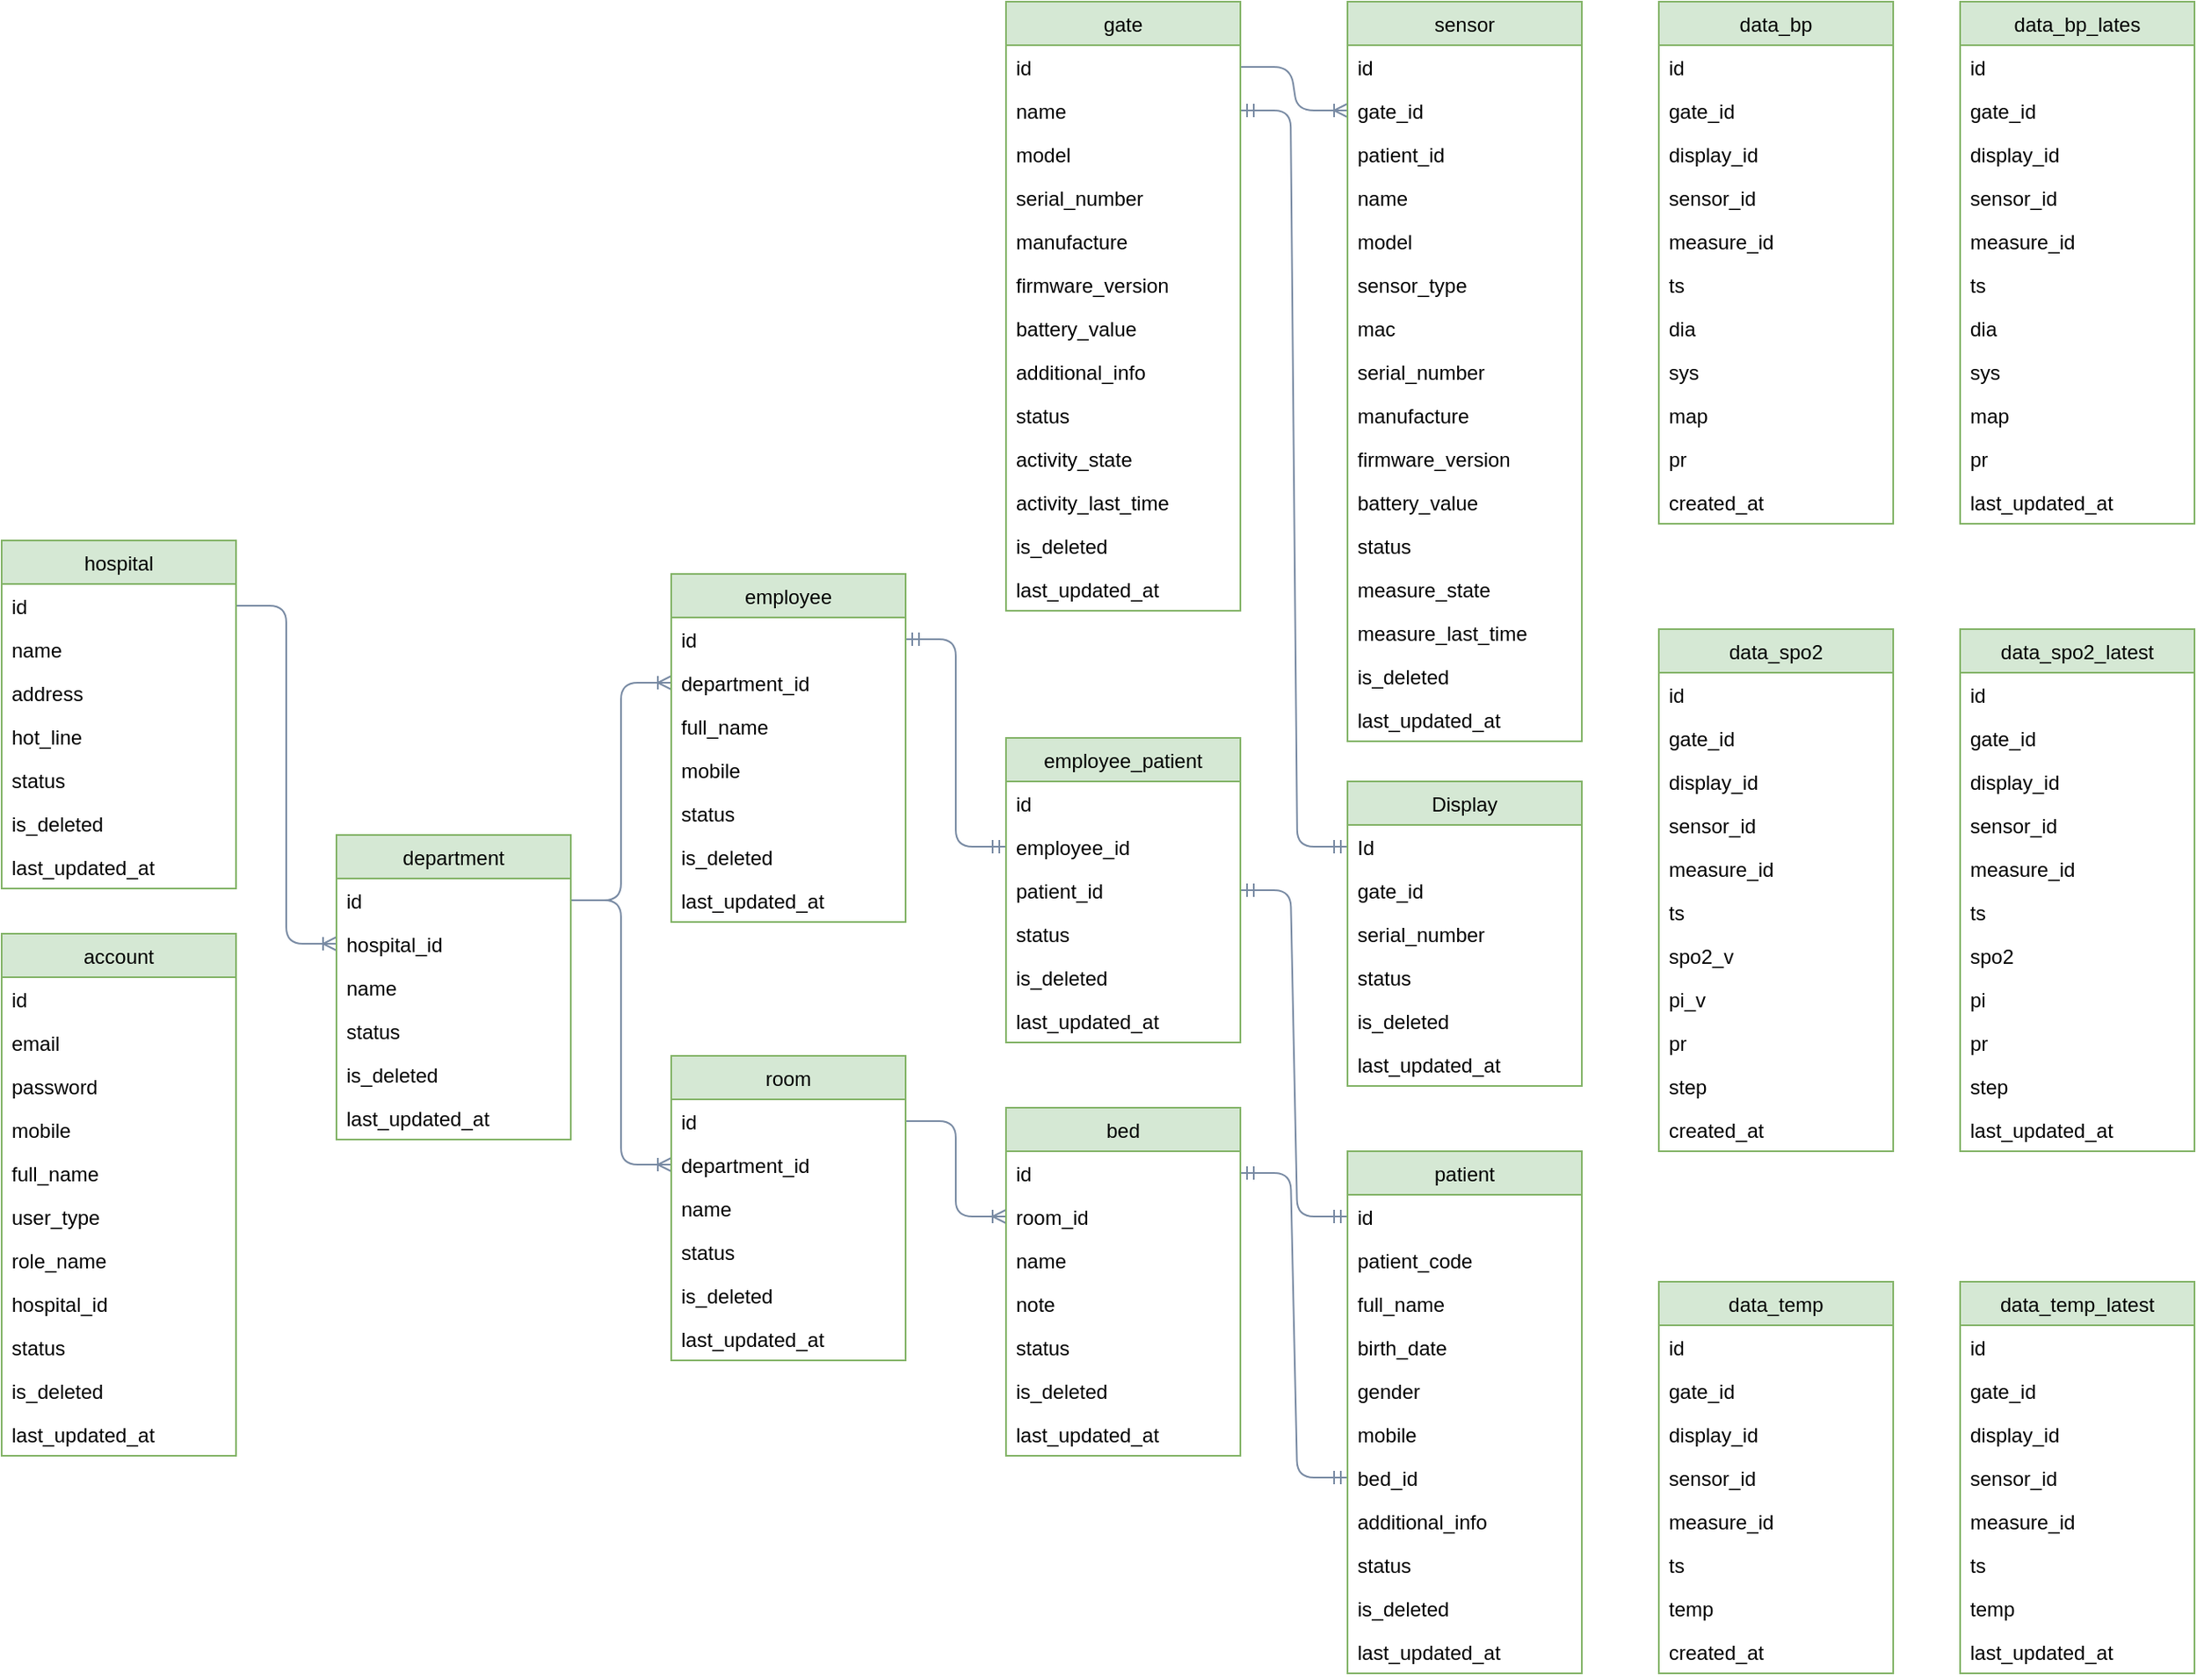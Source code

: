 <mxfile version="13.7.9" type="device"><diagram id="C5RBs43oDa-KdzZeNtuy" name="Page-1"><mxGraphModel dx="2249" dy="1991" grid="1" gridSize="10" guides="1" tooltips="1" connect="1" arrows="1" fold="1" page="1" pageScale="1" pageWidth="827" pageHeight="1169" math="0" shadow="0"><root><mxCell id="WIyWlLk6GJQsqaUBKTNV-0"/><mxCell id="WIyWlLk6GJQsqaUBKTNV-1" parent="WIyWlLk6GJQsqaUBKTNV-0"/><mxCell id="aF7vMDy2un4p1cmMdokC-149" style="edgeStyle=none;rounded=1;sketch=0;orthogonalLoop=1;jettySize=auto;html=1;exitX=0.75;exitY=0;exitDx=0;exitDy=0;strokeColor=#788AA3;fillColor=#B2C9AB;fontColor=#46495D;" parent="WIyWlLk6GJQsqaUBKTNV-1" source="aF7vMDy2un4p1cmMdokC-70" target="aF7vMDy2un4p1cmMdokC-70" edge="1"><mxGeometry relative="1" as="geometry"/></mxCell><mxCell id="aF7vMDy2un4p1cmMdokC-151" value="" style="edgeStyle=entityRelationEdgeStyle;fontSize=12;html=1;endArrow=ERmandOne;startArrow=ERmandOne;strokeColor=#788AA3;fillColor=#B2C9AB;exitX=1;exitY=0.5;exitDx=0;exitDy=0;entryX=0;entryY=0.5;entryDx=0;entryDy=0;" parent="WIyWlLk6GJQsqaUBKTNV-1" target="aF7vMDy2un4p1cmMdokC-33" edge="1"><mxGeometry width="100" height="100" relative="1" as="geometry"><mxPoint x="210" y="-235" as="sourcePoint"/><mxPoint x="70" y="-251" as="targetPoint"/></mxGeometry></mxCell><mxCell id="aF7vMDy2un4p1cmMdokC-152" value="" style="edgeStyle=entityRelationEdgeStyle;fontSize=12;html=1;endArrow=ERoneToMany;strokeColor=#788AA3;fillColor=#B2C9AB;exitX=1;exitY=0.5;exitDx=0;exitDy=0;entryX=0;entryY=0.5;entryDx=0;entryDy=0;" parent="WIyWlLk6GJQsqaUBKTNV-1" source="aF7vMDy2un4p1cmMdokC-119" target="aF7vMDy2un4p1cmMdokC-135" edge="1"><mxGeometry width="100" height="100" relative="1" as="geometry"><mxPoint x="200" y="210" as="sourcePoint"/><mxPoint x="300" y="110" as="targetPoint"/></mxGeometry></mxCell><mxCell id="aF7vMDy2un4p1cmMdokC-231" value="" style="edgeStyle=entityRelationEdgeStyle;fontSize=12;html=1;endArrow=ERmandOne;startArrow=ERmandOne;strokeColor=#788AA3;fillColor=#B2C9AB;exitX=1;exitY=0.5;exitDx=0;exitDy=0;entryX=0;entryY=0.5;entryDx=0;entryDy=0;" parent="WIyWlLk6GJQsqaUBKTNV-1" source="aF7vMDy2un4p1cmMdokC-210" target="aF7vMDy2un4p1cmMdokC-225" edge="1"><mxGeometry width="100" height="100" relative="1" as="geometry"><mxPoint x="140" y="350" as="sourcePoint"/><mxPoint x="240" y="250" as="targetPoint"/></mxGeometry></mxCell><mxCell id="aF7vMDy2un4p1cmMdokC-232" style="edgeStyle=none;rounded=1;sketch=0;orthogonalLoop=1;jettySize=auto;html=1;exitX=0.75;exitY=0;exitDx=0;exitDy=0;strokeColor=#788AA3;fillColor=#B2C9AB;fontColor=#46495D;" parent="WIyWlLk6GJQsqaUBKTNV-1" source="aF7vMDy2un4p1cmMdokC-223" target="aF7vMDy2un4p1cmMdokC-223" edge="1"><mxGeometry relative="1" as="geometry"/></mxCell><mxCell id="aF7vMDy2un4p1cmMdokC-233" value="" style="edgeStyle=entityRelationEdgeStyle;fontSize=12;html=1;endArrow=ERmandOne;startArrow=ERmandOne;strokeColor=#788AA3;fillColor=#B2C9AB;entryX=0;entryY=0.5;entryDx=0;entryDy=0;exitX=1;exitY=0.5;exitDx=0;exitDy=0;" parent="WIyWlLk6GJQsqaUBKTNV-1" source="aF7vMDy2un4p1cmMdokC-226" target="aF7vMDy2un4p1cmMdokC-184" edge="1"><mxGeometry width="100" height="100" relative="1" as="geometry"><mxPoint x="140" y="350" as="sourcePoint"/><mxPoint x="240" y="250" as="targetPoint"/></mxGeometry></mxCell><mxCell id="aF7vMDy2un4p1cmMdokC-251" value="" style="edgeStyle=entityRelationEdgeStyle;fontSize=12;html=1;endArrow=ERoneToMany;strokeColor=#788AA3;fillColor=#B2C9AB;entryX=0;entryY=0.5;entryDx=0;entryDy=0;" parent="WIyWlLk6GJQsqaUBKTNV-1" source="aF7vMDy2un4p1cmMdokC-235" target="aF7vMDy2un4p1cmMdokC-244" edge="1"><mxGeometry width="100" height="100" relative="1" as="geometry"><mxPoint x="10" y="567" as="sourcePoint"/><mxPoint x="110" y="467" as="targetPoint"/></mxGeometry></mxCell><mxCell id="aF7vMDy2un4p1cmMdokC-252" value="" style="edgeStyle=entityRelationEdgeStyle;fontSize=12;html=1;endArrow=ERmandOne;startArrow=ERmandOne;strokeColor=#788AA3;fillColor=#B2C9AB;exitX=1;exitY=0.5;exitDx=0;exitDy=0;entryX=0;entryY=0.5;entryDx=0;entryDy=0;" parent="WIyWlLk6GJQsqaUBKTNV-1" source="aF7vMDy2un4p1cmMdokC-243" target="aF7vMDy2un4p1cmMdokC-191" edge="1"><mxGeometry width="100" height="100" relative="1" as="geometry"><mxPoint x="220" y="550" as="sourcePoint"/><mxPoint x="320" y="450" as="targetPoint"/></mxGeometry></mxCell><mxCell id="aF7vMDy2un4p1cmMdokC-269" value="" style="edgeStyle=entityRelationEdgeStyle;fontSize=12;html=1;endArrow=ERoneToMany;strokeColor=#788AA3;fillColor=#B2C9AB;" parent="WIyWlLk6GJQsqaUBKTNV-1" source="aF7vMDy2un4p1cmMdokC-254" target="aF7vMDy2un4p1cmMdokC-263" edge="1"><mxGeometry width="100" height="100" relative="1" as="geometry"><mxPoint x="-240" y="100" as="sourcePoint"/><mxPoint x="-140" as="targetPoint"/></mxGeometry></mxCell><mxCell id="aF7vMDy2un4p1cmMdokC-242" value="bed" style="swimlane;fontStyle=0;childLayout=stackLayout;horizontal=1;startSize=26;fillColor=#d5e8d4;horizontalStack=0;resizeParent=1;resizeParentMax=0;resizeLast=0;collapsible=1;marginBottom=0;rounded=0;sketch=0;strokeColor=#82b366;" parent="WIyWlLk6GJQsqaUBKTNV-1" vertex="1"><mxGeometry x="70" y="361" width="140" height="208" as="geometry"/></mxCell><mxCell id="aF7vMDy2un4p1cmMdokC-243" value="id" style="text;strokeColor=none;fillColor=none;align=left;verticalAlign=top;spacingLeft=4;spacingRight=4;overflow=hidden;rotatable=0;points=[[0,0.5],[1,0.5]];portConstraint=eastwest;" parent="aF7vMDy2un4p1cmMdokC-242" vertex="1"><mxGeometry y="26" width="140" height="26" as="geometry"/></mxCell><mxCell id="aF7vMDy2un4p1cmMdokC-244" value="room_id" style="text;strokeColor=none;fillColor=none;align=left;verticalAlign=top;spacingLeft=4;spacingRight=4;overflow=hidden;rotatable=0;points=[[0,0.5],[1,0.5]];portConstraint=eastwest;" parent="aF7vMDy2un4p1cmMdokC-242" vertex="1"><mxGeometry y="52" width="140" height="26" as="geometry"/></mxCell><mxCell id="aF7vMDy2un4p1cmMdokC-245" value="name" style="text;strokeColor=none;fillColor=none;align=left;verticalAlign=top;spacingLeft=4;spacingRight=4;overflow=hidden;rotatable=0;points=[[0,0.5],[1,0.5]];portConstraint=eastwest;" parent="aF7vMDy2un4p1cmMdokC-242" vertex="1"><mxGeometry y="78" width="140" height="26" as="geometry"/></mxCell><mxCell id="aF7vMDy2un4p1cmMdokC-246" value="note" style="text;strokeColor=none;fillColor=none;align=left;verticalAlign=top;spacingLeft=4;spacingRight=4;overflow=hidden;rotatable=0;points=[[0,0.5],[1,0.5]];portConstraint=eastwest;" parent="aF7vMDy2un4p1cmMdokC-242" vertex="1"><mxGeometry y="104" width="140" height="26" as="geometry"/></mxCell><mxCell id="aF7vMDy2un4p1cmMdokC-247" value="status" style="text;strokeColor=none;fillColor=none;align=left;verticalAlign=top;spacingLeft=4;spacingRight=4;overflow=hidden;rotatable=0;points=[[0,0.5],[1,0.5]];portConstraint=eastwest;" parent="aF7vMDy2un4p1cmMdokC-242" vertex="1"><mxGeometry y="130" width="140" height="26" as="geometry"/></mxCell><mxCell id="aF7vMDy2un4p1cmMdokC-248" value="is_deleted" style="text;strokeColor=none;fillColor=none;align=left;verticalAlign=top;spacingLeft=4;spacingRight=4;overflow=hidden;rotatable=0;points=[[0,0.5],[1,0.5]];portConstraint=eastwest;" parent="aF7vMDy2un4p1cmMdokC-242" vertex="1"><mxGeometry y="156" width="140" height="26" as="geometry"/></mxCell><mxCell id="aF7vMDy2un4p1cmMdokC-249" value="last_updated_at" style="text;strokeColor=none;fillColor=none;align=left;verticalAlign=top;spacingLeft=4;spacingRight=4;overflow=hidden;rotatable=0;points=[[0,0.5],[1,0.5]];portConstraint=eastwest;" parent="aF7vMDy2un4p1cmMdokC-242" vertex="1"><mxGeometry y="182" width="140" height="26" as="geometry"/></mxCell><mxCell id="aF7vMDy2un4p1cmMdokC-223" value="employee_patient" style="swimlane;fontStyle=0;childLayout=stackLayout;horizontal=1;startSize=26;fillColor=#d5e8d4;horizontalStack=0;resizeParent=1;resizeParentMax=0;resizeLast=0;collapsible=1;marginBottom=0;rounded=0;sketch=0;strokeColor=#82b366;" parent="WIyWlLk6GJQsqaUBKTNV-1" vertex="1"><mxGeometry x="70" y="140" width="140" height="182" as="geometry"/></mxCell><mxCell id="aF7vMDy2un4p1cmMdokC-224" value="id" style="text;strokeColor=none;fillColor=none;align=left;verticalAlign=top;spacingLeft=4;spacingRight=4;overflow=hidden;rotatable=0;points=[[0,0.5],[1,0.5]];portConstraint=eastwest;" parent="aF7vMDy2un4p1cmMdokC-223" vertex="1"><mxGeometry y="26" width="140" height="26" as="geometry"/></mxCell><mxCell id="aF7vMDy2un4p1cmMdokC-225" value="employee_id" style="text;strokeColor=none;fillColor=none;align=left;verticalAlign=top;spacingLeft=4;spacingRight=4;overflow=hidden;rotatable=0;points=[[0,0.5],[1,0.5]];portConstraint=eastwest;" parent="aF7vMDy2un4p1cmMdokC-223" vertex="1"><mxGeometry y="52" width="140" height="26" as="geometry"/></mxCell><mxCell id="aF7vMDy2un4p1cmMdokC-226" value="patient_id" style="text;strokeColor=none;fillColor=none;align=left;verticalAlign=top;spacingLeft=4;spacingRight=4;overflow=hidden;rotatable=0;points=[[0,0.5],[1,0.5]];portConstraint=eastwest;" parent="aF7vMDy2un4p1cmMdokC-223" vertex="1"><mxGeometry y="78" width="140" height="26" as="geometry"/></mxCell><mxCell id="aF7vMDy2un4p1cmMdokC-227" value="status" style="text;strokeColor=none;fillColor=none;align=left;verticalAlign=top;spacingLeft=4;spacingRight=4;overflow=hidden;rotatable=0;points=[[0,0.5],[1,0.5]];portConstraint=eastwest;" parent="aF7vMDy2un4p1cmMdokC-223" vertex="1"><mxGeometry y="104" width="140" height="26" as="geometry"/></mxCell><mxCell id="aF7vMDy2un4p1cmMdokC-228" value="is_deleted" style="text;strokeColor=none;fillColor=none;align=left;verticalAlign=top;spacingLeft=4;spacingRight=4;overflow=hidden;rotatable=0;points=[[0,0.5],[1,0.5]];portConstraint=eastwest;" parent="aF7vMDy2un4p1cmMdokC-223" vertex="1"><mxGeometry y="130" width="140" height="26" as="geometry"/></mxCell><mxCell id="aF7vMDy2un4p1cmMdokC-229" value="last_updated_at" style="text;strokeColor=none;fillColor=none;align=left;verticalAlign=top;spacingLeft=4;spacingRight=4;overflow=hidden;rotatable=0;points=[[0,0.5],[1,0.5]];portConstraint=eastwest;" parent="aF7vMDy2un4p1cmMdokC-223" vertex="1"><mxGeometry y="156" width="140" height="26" as="geometry"/></mxCell><mxCell id="aF7vMDy2un4p1cmMdokC-272" value="" style="edgeStyle=entityRelationEdgeStyle;fontSize=12;html=1;endArrow=ERoneToMany;strokeColor=#788AA3;fillColor=#B2C9AB;entryX=0;entryY=0.5;entryDx=0;entryDy=0;" parent="WIyWlLk6GJQsqaUBKTNV-1" source="aF7vMDy2un4p1cmMdokC-262" target="aF7vMDy2un4p1cmMdokC-236" edge="1"><mxGeometry width="100" height="100" relative="1" as="geometry"><mxPoint x="-200" y="461" as="sourcePoint"/><mxPoint x="-100" y="361" as="targetPoint"/></mxGeometry></mxCell><mxCell id="aF7vMDy2un4p1cmMdokC-234" value="room" style="swimlane;fontStyle=0;childLayout=stackLayout;horizontal=1;startSize=26;fillColor=#d5e8d4;horizontalStack=0;resizeParent=1;resizeParentMax=0;resizeLast=0;collapsible=1;marginBottom=0;rounded=0;sketch=0;strokeColor=#82b366;" parent="WIyWlLk6GJQsqaUBKTNV-1" vertex="1"><mxGeometry x="-130" y="330" width="140" height="182" as="geometry"/></mxCell><mxCell id="aF7vMDy2un4p1cmMdokC-235" value="id" style="text;strokeColor=none;fillColor=none;align=left;verticalAlign=top;spacingLeft=4;spacingRight=4;overflow=hidden;rotatable=0;points=[[0,0.5],[1,0.5]];portConstraint=eastwest;" parent="aF7vMDy2un4p1cmMdokC-234" vertex="1"><mxGeometry y="26" width="140" height="26" as="geometry"/></mxCell><mxCell id="aF7vMDy2un4p1cmMdokC-236" value="department_id" style="text;strokeColor=none;fillColor=none;align=left;verticalAlign=top;spacingLeft=4;spacingRight=4;overflow=hidden;rotatable=0;points=[[0,0.5],[1,0.5]];portConstraint=eastwest;" parent="aF7vMDy2un4p1cmMdokC-234" vertex="1"><mxGeometry y="52" width="140" height="26" as="geometry"/></mxCell><mxCell id="aF7vMDy2un4p1cmMdokC-237" value="name" style="text;strokeColor=none;fillColor=none;align=left;verticalAlign=top;spacingLeft=4;spacingRight=4;overflow=hidden;rotatable=0;points=[[0,0.5],[1,0.5]];portConstraint=eastwest;" parent="aF7vMDy2un4p1cmMdokC-234" vertex="1"><mxGeometry y="78" width="140" height="26" as="geometry"/></mxCell><mxCell id="aF7vMDy2un4p1cmMdokC-238" value="status" style="text;strokeColor=none;fillColor=none;align=left;verticalAlign=top;spacingLeft=4;spacingRight=4;overflow=hidden;rotatable=0;points=[[0,0.5],[1,0.5]];portConstraint=eastwest;" parent="aF7vMDy2un4p1cmMdokC-234" vertex="1"><mxGeometry y="104" width="140" height="26" as="geometry"/></mxCell><mxCell id="aF7vMDy2un4p1cmMdokC-239" value="is_deleted" style="text;strokeColor=none;fillColor=none;align=left;verticalAlign=top;spacingLeft=4;spacingRight=4;overflow=hidden;rotatable=0;points=[[0,0.5],[1,0.5]];portConstraint=eastwest;" parent="aF7vMDy2un4p1cmMdokC-234" vertex="1"><mxGeometry y="130" width="140" height="26" as="geometry"/></mxCell><mxCell id="aF7vMDy2un4p1cmMdokC-240" value="last_updated_at" style="text;strokeColor=none;fillColor=none;align=left;verticalAlign=top;spacingLeft=4;spacingRight=4;overflow=hidden;rotatable=0;points=[[0,0.5],[1,0.5]];portConstraint=eastwest;" parent="aF7vMDy2un4p1cmMdokC-234" vertex="1"><mxGeometry y="156" width="140" height="26" as="geometry"/></mxCell><mxCell id="aF7vMDy2un4p1cmMdokC-273" value="" style="edgeStyle=entityRelationEdgeStyle;fontSize=12;html=1;endArrow=ERoneToMany;strokeColor=#788AA3;fillColor=#B2C9AB;entryX=0;entryY=0.5;entryDx=0;entryDy=0;" parent="WIyWlLk6GJQsqaUBKTNV-1" source="aF7vMDy2un4p1cmMdokC-262" target="aF7vMDy2un4p1cmMdokC-211" edge="1"><mxGeometry width="100" height="100" relative="1" as="geometry"><mxPoint x="-20" y="300" as="sourcePoint"/><mxPoint x="80" y="200" as="targetPoint"/></mxGeometry></mxCell><mxCell id="aF7vMDy2un4p1cmMdokC-209" value="employee" style="swimlane;fontStyle=0;childLayout=stackLayout;horizontal=1;startSize=26;fillColor=#d5e8d4;horizontalStack=0;resizeParent=1;resizeParentMax=0;resizeLast=0;collapsible=1;marginBottom=0;rounded=0;sketch=0;strokeColor=#82b366;" parent="WIyWlLk6GJQsqaUBKTNV-1" vertex="1"><mxGeometry x="-130" y="42" width="140" height="208" as="geometry"/></mxCell><mxCell id="aF7vMDy2un4p1cmMdokC-210" value="id" style="text;strokeColor=none;fillColor=none;align=left;verticalAlign=top;spacingLeft=4;spacingRight=4;overflow=hidden;rotatable=0;points=[[0,0.5],[1,0.5]];portConstraint=eastwest;" parent="aF7vMDy2un4p1cmMdokC-209" vertex="1"><mxGeometry y="26" width="140" height="26" as="geometry"/></mxCell><mxCell id="aF7vMDy2un4p1cmMdokC-211" value="department_id" style="text;strokeColor=none;fillColor=none;align=left;verticalAlign=top;spacingLeft=4;spacingRight=4;overflow=hidden;rotatable=0;points=[[0,0.5],[1,0.5]];portConstraint=eastwest;" parent="aF7vMDy2un4p1cmMdokC-209" vertex="1"><mxGeometry y="52" width="140" height="26" as="geometry"/></mxCell><mxCell id="aF7vMDy2un4p1cmMdokC-212" value="full_name" style="text;strokeColor=none;fillColor=none;align=left;verticalAlign=top;spacingLeft=4;spacingRight=4;overflow=hidden;rotatable=0;points=[[0,0.5],[1,0.5]];portConstraint=eastwest;" parent="aF7vMDy2un4p1cmMdokC-209" vertex="1"><mxGeometry y="78" width="140" height="26" as="geometry"/></mxCell><mxCell id="aF7vMDy2un4p1cmMdokC-213" value="mobile" style="text;strokeColor=none;fillColor=none;align=left;verticalAlign=top;spacingLeft=4;spacingRight=4;overflow=hidden;rotatable=0;points=[[0,0.5],[1,0.5]];portConstraint=eastwest;" parent="aF7vMDy2un4p1cmMdokC-209" vertex="1"><mxGeometry y="104" width="140" height="26" as="geometry"/></mxCell><mxCell id="aF7vMDy2un4p1cmMdokC-214" value="status" style="text;strokeColor=none;fillColor=none;align=left;verticalAlign=top;spacingLeft=4;spacingRight=4;overflow=hidden;rotatable=0;points=[[0,0.5],[1,0.5]];portConstraint=eastwest;" parent="aF7vMDy2un4p1cmMdokC-209" vertex="1"><mxGeometry y="130" width="140" height="26" as="geometry"/></mxCell><mxCell id="aF7vMDy2un4p1cmMdokC-215" value="is_deleted" style="text;strokeColor=none;fillColor=none;align=left;verticalAlign=top;spacingLeft=4;spacingRight=4;overflow=hidden;rotatable=0;points=[[0,0.5],[1,0.5]];portConstraint=eastwest;" parent="aF7vMDy2un4p1cmMdokC-209" vertex="1"><mxGeometry y="156" width="140" height="26" as="geometry"/></mxCell><mxCell id="aF7vMDy2un4p1cmMdokC-216" value="last_updated_at" style="text;strokeColor=none;fillColor=none;align=left;verticalAlign=top;spacingLeft=4;spacingRight=4;overflow=hidden;rotatable=0;points=[[0,0.5],[1,0.5]];portConstraint=eastwest;" parent="aF7vMDy2un4p1cmMdokC-209" vertex="1"><mxGeometry y="182" width="140" height="26" as="geometry"/></mxCell><mxCell id="aF7vMDy2un4p1cmMdokC-261" value="department" style="swimlane;fontStyle=0;childLayout=stackLayout;horizontal=1;startSize=26;fillColor=#d5e8d4;horizontalStack=0;resizeParent=1;resizeParentMax=0;resizeLast=0;collapsible=1;marginBottom=0;rounded=0;sketch=0;strokeColor=#82b366;" parent="WIyWlLk6GJQsqaUBKTNV-1" vertex="1"><mxGeometry x="-330" y="198" width="140" height="182" as="geometry"/></mxCell><mxCell id="aF7vMDy2un4p1cmMdokC-262" value="id" style="text;strokeColor=none;fillColor=none;align=left;verticalAlign=top;spacingLeft=4;spacingRight=4;overflow=hidden;rotatable=0;points=[[0,0.5],[1,0.5]];portConstraint=eastwest;" parent="aF7vMDy2un4p1cmMdokC-261" vertex="1"><mxGeometry y="26" width="140" height="26" as="geometry"/></mxCell><mxCell id="aF7vMDy2un4p1cmMdokC-263" value="hospital_id" style="text;strokeColor=none;fillColor=none;align=left;verticalAlign=top;spacingLeft=4;spacingRight=4;overflow=hidden;rotatable=0;points=[[0,0.5],[1,0.5]];portConstraint=eastwest;" parent="aF7vMDy2un4p1cmMdokC-261" vertex="1"><mxGeometry y="52" width="140" height="26" as="geometry"/></mxCell><mxCell id="aF7vMDy2un4p1cmMdokC-264" value="name" style="text;strokeColor=none;fillColor=none;align=left;verticalAlign=top;spacingLeft=4;spacingRight=4;overflow=hidden;rotatable=0;points=[[0,0.5],[1,0.5]];portConstraint=eastwest;" parent="aF7vMDy2un4p1cmMdokC-261" vertex="1"><mxGeometry y="78" width="140" height="26" as="geometry"/></mxCell><mxCell id="aF7vMDy2un4p1cmMdokC-265" value="status" style="text;strokeColor=none;fillColor=none;align=left;verticalAlign=top;spacingLeft=4;spacingRight=4;overflow=hidden;rotatable=0;points=[[0,0.5],[1,0.5]];portConstraint=eastwest;" parent="aF7vMDy2un4p1cmMdokC-261" vertex="1"><mxGeometry y="104" width="140" height="26" as="geometry"/></mxCell><mxCell id="aF7vMDy2un4p1cmMdokC-266" value="is_deleted" style="text;strokeColor=none;fillColor=none;align=left;verticalAlign=top;spacingLeft=4;spacingRight=4;overflow=hidden;rotatable=0;points=[[0,0.5],[1,0.5]];portConstraint=eastwest;" parent="aF7vMDy2un4p1cmMdokC-261" vertex="1"><mxGeometry y="130" width="140" height="26" as="geometry"/></mxCell><mxCell id="aF7vMDy2un4p1cmMdokC-267" value="last_updated_at" style="text;strokeColor=none;fillColor=none;align=left;verticalAlign=top;spacingLeft=4;spacingRight=4;overflow=hidden;rotatable=0;points=[[0,0.5],[1,0.5]];portConstraint=eastwest;" parent="aF7vMDy2un4p1cmMdokC-261" vertex="1"><mxGeometry y="156" width="140" height="26" as="geometry"/></mxCell><mxCell id="aF7vMDy2un4p1cmMdokC-253" value="hospital" style="swimlane;fontStyle=0;childLayout=stackLayout;horizontal=1;startSize=26;fillColor=#d5e8d4;horizontalStack=0;resizeParent=1;resizeParentMax=0;resizeLast=0;collapsible=1;marginBottom=0;rounded=0;sketch=0;strokeColor=#82b366;" parent="WIyWlLk6GJQsqaUBKTNV-1" vertex="1"><mxGeometry x="-530" y="22" width="140" height="208" as="geometry"/></mxCell><mxCell id="aF7vMDy2un4p1cmMdokC-254" value="id" style="text;strokeColor=none;fillColor=none;align=left;verticalAlign=top;spacingLeft=4;spacingRight=4;overflow=hidden;rotatable=0;points=[[0,0.5],[1,0.5]];portConstraint=eastwest;" parent="aF7vMDy2un4p1cmMdokC-253" vertex="1"><mxGeometry y="26" width="140" height="26" as="geometry"/></mxCell><mxCell id="aF7vMDy2un4p1cmMdokC-255" value="name" style="text;strokeColor=none;fillColor=none;align=left;verticalAlign=top;spacingLeft=4;spacingRight=4;overflow=hidden;rotatable=0;points=[[0,0.5],[1,0.5]];portConstraint=eastwest;" parent="aF7vMDy2un4p1cmMdokC-253" vertex="1"><mxGeometry y="52" width="140" height="26" as="geometry"/></mxCell><mxCell id="aF7vMDy2un4p1cmMdokC-256" value="address" style="text;strokeColor=none;fillColor=none;align=left;verticalAlign=top;spacingLeft=4;spacingRight=4;overflow=hidden;rotatable=0;points=[[0,0.5],[1,0.5]];portConstraint=eastwest;" parent="aF7vMDy2un4p1cmMdokC-253" vertex="1"><mxGeometry y="78" width="140" height="26" as="geometry"/></mxCell><mxCell id="aF7vMDy2un4p1cmMdokC-257" value="hot_line" style="text;strokeColor=none;fillColor=none;align=left;verticalAlign=top;spacingLeft=4;spacingRight=4;overflow=hidden;rotatable=0;points=[[0,0.5],[1,0.5]];portConstraint=eastwest;" parent="aF7vMDy2un4p1cmMdokC-253" vertex="1"><mxGeometry y="104" width="140" height="26" as="geometry"/></mxCell><mxCell id="aF7vMDy2un4p1cmMdokC-258" value="status" style="text;strokeColor=none;fillColor=none;align=left;verticalAlign=top;spacingLeft=4;spacingRight=4;overflow=hidden;rotatable=0;points=[[0,0.5],[1,0.5]];portConstraint=eastwest;" parent="aF7vMDy2un4p1cmMdokC-253" vertex="1"><mxGeometry y="130" width="140" height="26" as="geometry"/></mxCell><mxCell id="aF7vMDy2un4p1cmMdokC-259" value="is_deleted" style="text;strokeColor=none;fillColor=none;align=left;verticalAlign=top;spacingLeft=4;spacingRight=4;overflow=hidden;rotatable=0;points=[[0,0.5],[1,0.5]];portConstraint=eastwest;" parent="aF7vMDy2un4p1cmMdokC-253" vertex="1"><mxGeometry y="156" width="140" height="26" as="geometry"/></mxCell><mxCell id="aF7vMDy2un4p1cmMdokC-260" value="last_updated_at" style="text;strokeColor=none;fillColor=none;align=left;verticalAlign=top;spacingLeft=4;spacingRight=4;overflow=hidden;rotatable=0;points=[[0,0.5],[1,0.5]];portConstraint=eastwest;" parent="aF7vMDy2un4p1cmMdokC-253" vertex="1"><mxGeometry y="182" width="140" height="26" as="geometry"/></mxCell><mxCell id="aF7vMDy2un4p1cmMdokC-167" value="account" style="swimlane;fontStyle=0;childLayout=stackLayout;horizontal=1;startSize=26;fillColor=#d5e8d4;horizontalStack=0;resizeParent=1;resizeParentMax=0;resizeLast=0;collapsible=1;marginBottom=0;rounded=0;sketch=0;strokeColor=#82b366;" parent="WIyWlLk6GJQsqaUBKTNV-1" vertex="1"><mxGeometry x="-530" y="257" width="140" height="312" as="geometry"/></mxCell><mxCell id="aF7vMDy2un4p1cmMdokC-168" value="id" style="text;strokeColor=none;fillColor=none;align=left;verticalAlign=top;spacingLeft=4;spacingRight=4;overflow=hidden;rotatable=0;points=[[0,0.5],[1,0.5]];portConstraint=eastwest;" parent="aF7vMDy2un4p1cmMdokC-167" vertex="1"><mxGeometry y="26" width="140" height="26" as="geometry"/></mxCell><mxCell id="aF7vMDy2un4p1cmMdokC-169" value="email" style="text;strokeColor=none;fillColor=none;align=left;verticalAlign=top;spacingLeft=4;spacingRight=4;overflow=hidden;rotatable=0;points=[[0,0.5],[1,0.5]];portConstraint=eastwest;" parent="aF7vMDy2un4p1cmMdokC-167" vertex="1"><mxGeometry y="52" width="140" height="26" as="geometry"/></mxCell><mxCell id="aF7vMDy2un4p1cmMdokC-170" value="password" style="text;strokeColor=none;fillColor=none;align=left;verticalAlign=top;spacingLeft=4;spacingRight=4;overflow=hidden;rotatable=0;points=[[0,0.5],[1,0.5]];portConstraint=eastwest;" parent="aF7vMDy2un4p1cmMdokC-167" vertex="1"><mxGeometry y="78" width="140" height="26" as="geometry"/></mxCell><mxCell id="aF7vMDy2un4p1cmMdokC-171" value="mobile" style="text;strokeColor=none;fillColor=none;align=left;verticalAlign=top;spacingLeft=4;spacingRight=4;overflow=hidden;rotatable=0;points=[[0,0.5],[1,0.5]];portConstraint=eastwest;" parent="aF7vMDy2un4p1cmMdokC-167" vertex="1"><mxGeometry y="104" width="140" height="26" as="geometry"/></mxCell><mxCell id="aF7vMDy2un4p1cmMdokC-172" value="full_name" style="text;strokeColor=none;fillColor=none;align=left;verticalAlign=top;spacingLeft=4;spacingRight=4;overflow=hidden;rotatable=0;points=[[0,0.5],[1,0.5]];portConstraint=eastwest;" parent="aF7vMDy2un4p1cmMdokC-167" vertex="1"><mxGeometry y="130" width="140" height="26" as="geometry"/></mxCell><mxCell id="aF7vMDy2un4p1cmMdokC-173" value="user_type" style="text;strokeColor=none;fillColor=none;align=left;verticalAlign=top;spacingLeft=4;spacingRight=4;overflow=hidden;rotatable=0;points=[[0,0.5],[1,0.5]];portConstraint=eastwest;" parent="aF7vMDy2un4p1cmMdokC-167" vertex="1"><mxGeometry y="156" width="140" height="26" as="geometry"/></mxCell><mxCell id="aF7vMDy2un4p1cmMdokC-174" value="role_name" style="text;strokeColor=none;fillColor=none;align=left;verticalAlign=top;spacingLeft=4;spacingRight=4;overflow=hidden;rotatable=0;points=[[0,0.5],[1,0.5]];portConstraint=eastwest;" parent="aF7vMDy2un4p1cmMdokC-167" vertex="1"><mxGeometry y="182" width="140" height="26" as="geometry"/></mxCell><mxCell id="aF7vMDy2un4p1cmMdokC-175" value="hospital_id" style="text;strokeColor=none;fillColor=none;align=left;verticalAlign=top;spacingLeft=4;spacingRight=4;overflow=hidden;rotatable=0;points=[[0,0.5],[1,0.5]];portConstraint=eastwest;" parent="aF7vMDy2un4p1cmMdokC-167" vertex="1"><mxGeometry y="208" width="140" height="26" as="geometry"/></mxCell><mxCell id="aF7vMDy2un4p1cmMdokC-176" value="status" style="text;strokeColor=none;fillColor=none;align=left;verticalAlign=top;spacingLeft=4;spacingRight=4;overflow=hidden;rotatable=0;points=[[0,0.5],[1,0.5]];portConstraint=eastwest;" parent="aF7vMDy2un4p1cmMdokC-167" vertex="1"><mxGeometry y="234" width="140" height="26" as="geometry"/></mxCell><mxCell id="aF7vMDy2un4p1cmMdokC-177" value="is_deleted" style="text;strokeColor=none;fillColor=none;align=left;verticalAlign=top;spacingLeft=4;spacingRight=4;overflow=hidden;rotatable=0;points=[[0,0.5],[1,0.5]];portConstraint=eastwest;" parent="aF7vMDy2un4p1cmMdokC-167" vertex="1"><mxGeometry y="260" width="140" height="26" as="geometry"/></mxCell><mxCell id="aF7vMDy2un4p1cmMdokC-178" value="last_updated_at" style="text;strokeColor=none;fillColor=none;align=left;verticalAlign=top;spacingLeft=4;spacingRight=4;overflow=hidden;rotatable=0;points=[[0,0.5],[1,0.5]];portConstraint=eastwest;" parent="aF7vMDy2un4p1cmMdokC-167" vertex="1"><mxGeometry y="286" width="140" height="26" as="geometry"/></mxCell><mxCell id="aF7vMDy2un4p1cmMdokC-118" value="gate" style="swimlane;fontStyle=0;childLayout=stackLayout;horizontal=1;startSize=26;fillColor=#d5e8d4;horizontalStack=0;resizeParent=1;resizeParentMax=0;resizeLast=0;collapsible=1;marginBottom=0;rounded=0;sketch=0;strokeColor=#82b366;" parent="WIyWlLk6GJQsqaUBKTNV-1" vertex="1"><mxGeometry x="70" y="-300" width="140" height="364" as="geometry"/></mxCell><mxCell id="aF7vMDy2un4p1cmMdokC-119" value="id" style="text;strokeColor=none;fillColor=none;align=left;verticalAlign=top;spacingLeft=4;spacingRight=4;overflow=hidden;rotatable=0;points=[[0,0.5],[1,0.5]];portConstraint=eastwest;" parent="aF7vMDy2un4p1cmMdokC-118" vertex="1"><mxGeometry y="26" width="140" height="26" as="geometry"/></mxCell><mxCell id="aF7vMDy2un4p1cmMdokC-121" value="name" style="text;strokeColor=none;fillColor=none;align=left;verticalAlign=top;spacingLeft=4;spacingRight=4;overflow=hidden;rotatable=0;points=[[0,0.5],[1,0.5]];portConstraint=eastwest;" parent="aF7vMDy2un4p1cmMdokC-118" vertex="1"><mxGeometry y="52" width="140" height="26" as="geometry"/></mxCell><mxCell id="aF7vMDy2un4p1cmMdokC-122" value="model" style="text;strokeColor=none;fillColor=none;align=left;verticalAlign=top;spacingLeft=4;spacingRight=4;overflow=hidden;rotatable=0;points=[[0,0.5],[1,0.5]];portConstraint=eastwest;" parent="aF7vMDy2un4p1cmMdokC-118" vertex="1"><mxGeometry y="78" width="140" height="26" as="geometry"/></mxCell><mxCell id="aF7vMDy2un4p1cmMdokC-123" value="serial_number" style="text;strokeColor=none;fillColor=none;align=left;verticalAlign=top;spacingLeft=4;spacingRight=4;overflow=hidden;rotatable=0;points=[[0,0.5],[1,0.5]];portConstraint=eastwest;" parent="aF7vMDy2un4p1cmMdokC-118" vertex="1"><mxGeometry y="104" width="140" height="26" as="geometry"/></mxCell><mxCell id="aF7vMDy2un4p1cmMdokC-124" value="manufacture" style="text;strokeColor=none;fillColor=none;align=left;verticalAlign=top;spacingLeft=4;spacingRight=4;overflow=hidden;rotatable=0;points=[[0,0.5],[1,0.5]];portConstraint=eastwest;" parent="aF7vMDy2un4p1cmMdokC-118" vertex="1"><mxGeometry y="130" width="140" height="26" as="geometry"/></mxCell><mxCell id="aF7vMDy2un4p1cmMdokC-125" value="firmware_version" style="text;strokeColor=none;fillColor=none;align=left;verticalAlign=top;spacingLeft=4;spacingRight=4;overflow=hidden;rotatable=0;points=[[0,0.5],[1,0.5]];portConstraint=eastwest;" parent="aF7vMDy2un4p1cmMdokC-118" vertex="1"><mxGeometry y="156" width="140" height="26" as="geometry"/></mxCell><mxCell id="aF7vMDy2un4p1cmMdokC-126" value="battery_value" style="text;strokeColor=none;fillColor=none;align=left;verticalAlign=top;spacingLeft=4;spacingRight=4;overflow=hidden;rotatable=0;points=[[0,0.5],[1,0.5]];portConstraint=eastwest;" parent="aF7vMDy2un4p1cmMdokC-118" vertex="1"><mxGeometry y="182" width="140" height="26" as="geometry"/></mxCell><mxCell id="aF7vMDy2un4p1cmMdokC-127" value="additional_info" style="text;strokeColor=none;fillColor=none;align=left;verticalAlign=top;spacingLeft=4;spacingRight=4;overflow=hidden;rotatable=0;points=[[0,0.5],[1,0.5]];portConstraint=eastwest;" parent="aF7vMDy2un4p1cmMdokC-118" vertex="1"><mxGeometry y="208" width="140" height="26" as="geometry"/></mxCell><mxCell id="aF7vMDy2un4p1cmMdokC-128" value="status" style="text;strokeColor=none;fillColor=none;align=left;verticalAlign=top;spacingLeft=4;spacingRight=4;overflow=hidden;rotatable=0;points=[[0,0.5],[1,0.5]];portConstraint=eastwest;" parent="aF7vMDy2un4p1cmMdokC-118" vertex="1"><mxGeometry y="234" width="140" height="26" as="geometry"/></mxCell><mxCell id="aF7vMDy2un4p1cmMdokC-129" value="activity_state" style="text;strokeColor=none;fillColor=none;align=left;verticalAlign=top;spacingLeft=4;spacingRight=4;overflow=hidden;rotatable=0;points=[[0,0.5],[1,0.5]];portConstraint=eastwest;" parent="aF7vMDy2un4p1cmMdokC-118" vertex="1"><mxGeometry y="260" width="140" height="26" as="geometry"/></mxCell><mxCell id="aF7vMDy2un4p1cmMdokC-130" value="activity_last_time" style="text;strokeColor=none;fillColor=none;align=left;verticalAlign=top;spacingLeft=4;spacingRight=4;overflow=hidden;rotatable=0;points=[[0,0.5],[1,0.5]];portConstraint=eastwest;" parent="aF7vMDy2un4p1cmMdokC-118" vertex="1"><mxGeometry y="286" width="140" height="26" as="geometry"/></mxCell><mxCell id="aF7vMDy2un4p1cmMdokC-131" value="is_deleted" style="text;strokeColor=none;fillColor=none;align=left;verticalAlign=top;spacingLeft=4;spacingRight=4;overflow=hidden;rotatable=0;points=[[0,0.5],[1,0.5]];portConstraint=eastwest;" parent="aF7vMDy2un4p1cmMdokC-118" vertex="1"><mxGeometry y="312" width="140" height="26" as="geometry"/></mxCell><mxCell id="aF7vMDy2un4p1cmMdokC-132" value="last_updated_at" style="text;strokeColor=none;fillColor=none;align=left;verticalAlign=top;spacingLeft=4;spacingRight=4;overflow=hidden;rotatable=0;points=[[0,0.5],[1,0.5]];portConstraint=eastwest;" parent="aF7vMDy2un4p1cmMdokC-118" vertex="1"><mxGeometry y="338" width="140" height="26" as="geometry"/></mxCell><mxCell id="aF7vMDy2un4p1cmMdokC-133" value="sensor" style="swimlane;fontStyle=0;childLayout=stackLayout;horizontal=1;startSize=26;fillColor=#d5e8d4;horizontalStack=0;resizeParent=1;resizeParentMax=0;resizeLast=0;collapsible=1;marginBottom=0;rounded=0;sketch=0;strokeColor=#82b366;" parent="WIyWlLk6GJQsqaUBKTNV-1" vertex="1"><mxGeometry x="274" y="-300" width="140" height="442" as="geometry"/></mxCell><mxCell id="aF7vMDy2un4p1cmMdokC-134" value="id" style="text;strokeColor=none;fillColor=none;align=left;verticalAlign=top;spacingLeft=4;spacingRight=4;overflow=hidden;rotatable=0;points=[[0,0.5],[1,0.5]];portConstraint=eastwest;" parent="aF7vMDy2un4p1cmMdokC-133" vertex="1"><mxGeometry y="26" width="140" height="26" as="geometry"/></mxCell><mxCell id="aF7vMDy2un4p1cmMdokC-135" value="gate_id" style="text;strokeColor=none;fillColor=none;align=left;verticalAlign=top;spacingLeft=4;spacingRight=4;overflow=hidden;rotatable=0;points=[[0,0.5],[1,0.5]];portConstraint=eastwest;" parent="aF7vMDy2un4p1cmMdokC-133" vertex="1"><mxGeometry y="52" width="140" height="26" as="geometry"/></mxCell><mxCell id="SfJosZ46cB5J0wQrrVld-0" value="patient_id&#10;" style="text;strokeColor=none;fillColor=none;align=left;verticalAlign=top;spacingLeft=4;spacingRight=4;overflow=hidden;rotatable=0;points=[[0,0.5],[1,0.5]];portConstraint=eastwest;" parent="aF7vMDy2un4p1cmMdokC-133" vertex="1"><mxGeometry y="78" width="140" height="26" as="geometry"/></mxCell><mxCell id="aF7vMDy2un4p1cmMdokC-136" value="name" style="text;strokeColor=none;fillColor=none;align=left;verticalAlign=top;spacingLeft=4;spacingRight=4;overflow=hidden;rotatable=0;points=[[0,0.5],[1,0.5]];portConstraint=eastwest;" parent="aF7vMDy2un4p1cmMdokC-133" vertex="1"><mxGeometry y="104" width="140" height="26" as="geometry"/></mxCell><mxCell id="aF7vMDy2un4p1cmMdokC-137" value="model" style="text;strokeColor=none;fillColor=none;align=left;verticalAlign=top;spacingLeft=4;spacingRight=4;overflow=hidden;rotatable=0;points=[[0,0.5],[1,0.5]];portConstraint=eastwest;" parent="aF7vMDy2un4p1cmMdokC-133" vertex="1"><mxGeometry y="130" width="140" height="26" as="geometry"/></mxCell><mxCell id="aF7vMDy2un4p1cmMdokC-138" value="sensor_type" style="text;strokeColor=none;fillColor=none;align=left;verticalAlign=top;spacingLeft=4;spacingRight=4;overflow=hidden;rotatable=0;points=[[0,0.5],[1,0.5]];portConstraint=eastwest;" parent="aF7vMDy2un4p1cmMdokC-133" vertex="1"><mxGeometry y="156" width="140" height="26" as="geometry"/></mxCell><mxCell id="aF7vMDy2un4p1cmMdokC-139" value="mac" style="text;strokeColor=none;fillColor=none;align=left;verticalAlign=top;spacingLeft=4;spacingRight=4;overflow=hidden;rotatable=0;points=[[0,0.5],[1,0.5]];portConstraint=eastwest;" parent="aF7vMDy2un4p1cmMdokC-133" vertex="1"><mxGeometry y="182" width="140" height="26" as="geometry"/></mxCell><mxCell id="aF7vMDy2un4p1cmMdokC-140" value="serial_number" style="text;strokeColor=none;fillColor=none;align=left;verticalAlign=top;spacingLeft=4;spacingRight=4;overflow=hidden;rotatable=0;points=[[0,0.5],[1,0.5]];portConstraint=eastwest;" parent="aF7vMDy2un4p1cmMdokC-133" vertex="1"><mxGeometry y="208" width="140" height="26" as="geometry"/></mxCell><mxCell id="aF7vMDy2un4p1cmMdokC-141" value="manufacture" style="text;strokeColor=none;fillColor=none;align=left;verticalAlign=top;spacingLeft=4;spacingRight=4;overflow=hidden;rotatable=0;points=[[0,0.5],[1,0.5]];portConstraint=eastwest;" parent="aF7vMDy2un4p1cmMdokC-133" vertex="1"><mxGeometry y="234" width="140" height="26" as="geometry"/></mxCell><mxCell id="aF7vMDy2un4p1cmMdokC-142" value="firmware_version" style="text;strokeColor=none;fillColor=none;align=left;verticalAlign=top;spacingLeft=4;spacingRight=4;overflow=hidden;rotatable=0;points=[[0,0.5],[1,0.5]];portConstraint=eastwest;" parent="aF7vMDy2un4p1cmMdokC-133" vertex="1"><mxGeometry y="260" width="140" height="26" as="geometry"/></mxCell><mxCell id="aF7vMDy2un4p1cmMdokC-143" value="battery_value" style="text;strokeColor=none;fillColor=none;align=left;verticalAlign=top;spacingLeft=4;spacingRight=4;overflow=hidden;rotatable=0;points=[[0,0.5],[1,0.5]];portConstraint=eastwest;" parent="aF7vMDy2un4p1cmMdokC-133" vertex="1"><mxGeometry y="286" width="140" height="26" as="geometry"/></mxCell><mxCell id="aF7vMDy2un4p1cmMdokC-144" value="status" style="text;strokeColor=none;fillColor=none;align=left;verticalAlign=top;spacingLeft=4;spacingRight=4;overflow=hidden;rotatable=0;points=[[0,0.5],[1,0.5]];portConstraint=eastwest;" parent="aF7vMDy2un4p1cmMdokC-133" vertex="1"><mxGeometry y="312" width="140" height="26" as="geometry"/></mxCell><mxCell id="aF7vMDy2un4p1cmMdokC-145" value="measure_state" style="text;strokeColor=none;fillColor=none;align=left;verticalAlign=top;spacingLeft=4;spacingRight=4;overflow=hidden;rotatable=0;points=[[0,0.5],[1,0.5]];portConstraint=eastwest;" parent="aF7vMDy2un4p1cmMdokC-133" vertex="1"><mxGeometry y="338" width="140" height="26" as="geometry"/></mxCell><mxCell id="aF7vMDy2un4p1cmMdokC-146" value="measure_last_time" style="text;strokeColor=none;fillColor=none;align=left;verticalAlign=top;spacingLeft=4;spacingRight=4;overflow=hidden;rotatable=0;points=[[0,0.5],[1,0.5]];portConstraint=eastwest;" parent="aF7vMDy2un4p1cmMdokC-133" vertex="1"><mxGeometry y="364" width="140" height="26" as="geometry"/></mxCell><mxCell id="aF7vMDy2un4p1cmMdokC-147" value="is_deleted" style="text;strokeColor=none;fillColor=none;align=left;verticalAlign=top;spacingLeft=4;spacingRight=4;overflow=hidden;rotatable=0;points=[[0,0.5],[1,0.5]];portConstraint=eastwest;" parent="aF7vMDy2un4p1cmMdokC-133" vertex="1"><mxGeometry y="390" width="140" height="26" as="geometry"/></mxCell><mxCell id="aF7vMDy2un4p1cmMdokC-148" value="last_updated_at" style="text;strokeColor=none;fillColor=none;align=left;verticalAlign=top;spacingLeft=4;spacingRight=4;overflow=hidden;rotatable=0;points=[[0,0.5],[1,0.5]];portConstraint=eastwest;" parent="aF7vMDy2un4p1cmMdokC-133" vertex="1"><mxGeometry y="416" width="140" height="26" as="geometry"/></mxCell><mxCell id="aF7vMDy2un4p1cmMdokC-46" value="data_bp" style="swimlane;fontStyle=0;childLayout=stackLayout;horizontal=1;startSize=26;fillColor=#d5e8d4;horizontalStack=0;resizeParent=1;resizeParentMax=0;resizeLast=0;collapsible=1;marginBottom=0;rounded=0;sketch=0;strokeColor=#82b366;" parent="WIyWlLk6GJQsqaUBKTNV-1" vertex="1"><mxGeometry x="460" y="-300" width="140" height="312" as="geometry"/></mxCell><mxCell id="aF7vMDy2un4p1cmMdokC-47" value="id" style="text;strokeColor=none;fillColor=none;align=left;verticalAlign=top;spacingLeft=4;spacingRight=4;overflow=hidden;rotatable=0;points=[[0,0.5],[1,0.5]];portConstraint=eastwest;" parent="aF7vMDy2un4p1cmMdokC-46" vertex="1"><mxGeometry y="26" width="140" height="26" as="geometry"/></mxCell><mxCell id="aF7vMDy2un4p1cmMdokC-48" value="gate_id" style="text;strokeColor=none;fillColor=none;align=left;verticalAlign=top;spacingLeft=4;spacingRight=4;overflow=hidden;rotatable=0;points=[[0,0.5],[1,0.5]];portConstraint=eastwest;" parent="aF7vMDy2un4p1cmMdokC-46" vertex="1"><mxGeometry y="52" width="140" height="26" as="geometry"/></mxCell><mxCell id="4SiD5ThOHBjvBSXibMFR-5" value="display_id" style="text;strokeColor=none;fillColor=none;align=left;verticalAlign=top;spacingLeft=4;spacingRight=4;overflow=hidden;rotatable=0;points=[[0,0.5],[1,0.5]];portConstraint=eastwest;" vertex="1" parent="aF7vMDy2un4p1cmMdokC-46"><mxGeometry y="78" width="140" height="26" as="geometry"/></mxCell><mxCell id="aF7vMDy2un4p1cmMdokC-49" value="sensor_id" style="text;strokeColor=none;fillColor=none;align=left;verticalAlign=top;spacingLeft=4;spacingRight=4;overflow=hidden;rotatable=0;points=[[0,0.5],[1,0.5]];portConstraint=eastwest;" parent="aF7vMDy2un4p1cmMdokC-46" vertex="1"><mxGeometry y="104" width="140" height="26" as="geometry"/></mxCell><mxCell id="aF7vMDy2un4p1cmMdokC-54" value="measure_id" style="text;strokeColor=none;fillColor=none;align=left;verticalAlign=top;spacingLeft=4;spacingRight=4;overflow=hidden;rotatable=0;points=[[0,0.5],[1,0.5]];portConstraint=eastwest;" parent="aF7vMDy2un4p1cmMdokC-46" vertex="1"><mxGeometry y="130" width="140" height="26" as="geometry"/></mxCell><mxCell id="aF7vMDy2un4p1cmMdokC-56" value="ts" style="text;strokeColor=none;fillColor=none;align=left;verticalAlign=top;spacingLeft=4;spacingRight=4;overflow=hidden;rotatable=0;points=[[0,0.5],[1,0.5]];portConstraint=eastwest;" parent="aF7vMDy2un4p1cmMdokC-46" vertex="1"><mxGeometry y="156" width="140" height="26" as="geometry"/></mxCell><mxCell id="aF7vMDy2un4p1cmMdokC-51" value="dia" style="text;strokeColor=none;fillColor=none;align=left;verticalAlign=top;spacingLeft=4;spacingRight=4;overflow=hidden;rotatable=0;points=[[0,0.5],[1,0.5]];portConstraint=eastwest;" parent="aF7vMDy2un4p1cmMdokC-46" vertex="1"><mxGeometry y="182" width="140" height="26" as="geometry"/></mxCell><mxCell id="aF7vMDy2un4p1cmMdokC-50" value="sys" style="text;strokeColor=none;fillColor=none;align=left;verticalAlign=top;spacingLeft=4;spacingRight=4;overflow=hidden;rotatable=0;points=[[0,0.5],[1,0.5]];portConstraint=eastwest;" parent="aF7vMDy2un4p1cmMdokC-46" vertex="1"><mxGeometry y="208" width="140" height="26" as="geometry"/></mxCell><mxCell id="aF7vMDy2un4p1cmMdokC-52" value="map" style="text;strokeColor=none;fillColor=none;align=left;verticalAlign=top;spacingLeft=4;spacingRight=4;overflow=hidden;rotatable=0;points=[[0,0.5],[1,0.5]];portConstraint=eastwest;" parent="aF7vMDy2un4p1cmMdokC-46" vertex="1"><mxGeometry y="234" width="140" height="26" as="geometry"/></mxCell><mxCell id="aF7vMDy2un4p1cmMdokC-53" value="pr" style="text;strokeColor=none;fillColor=none;align=left;verticalAlign=top;spacingLeft=4;spacingRight=4;overflow=hidden;rotatable=0;points=[[0,0.5],[1,0.5]];portConstraint=eastwest;" parent="aF7vMDy2un4p1cmMdokC-46" vertex="1"><mxGeometry y="260" width="140" height="26" as="geometry"/></mxCell><mxCell id="aF7vMDy2un4p1cmMdokC-57" value="created_at" style="text;strokeColor=none;fillColor=none;align=left;verticalAlign=top;spacingLeft=4;spacingRight=4;overflow=hidden;rotatable=0;points=[[0,0.5],[1,0.5]];portConstraint=eastwest;" parent="aF7vMDy2un4p1cmMdokC-46" vertex="1"><mxGeometry y="286" width="140" height="26" as="geometry"/></mxCell><mxCell id="aF7vMDy2un4p1cmMdokC-32" value="Display" style="swimlane;fontStyle=0;childLayout=stackLayout;horizontal=1;startSize=26;fillColor=#d5e8d4;horizontalStack=0;resizeParent=1;resizeParentMax=0;resizeLast=0;collapsible=1;marginBottom=0;rounded=0;sketch=0;strokeColor=#82b366;" parent="WIyWlLk6GJQsqaUBKTNV-1" vertex="1"><mxGeometry x="274" y="166" width="140" height="182" as="geometry"/></mxCell><mxCell id="aF7vMDy2un4p1cmMdokC-33" value="Id" style="text;strokeColor=none;fillColor=none;align=left;verticalAlign=top;spacingLeft=4;spacingRight=4;overflow=hidden;rotatable=0;points=[[0,0.5],[1,0.5]];portConstraint=eastwest;" parent="aF7vMDy2un4p1cmMdokC-32" vertex="1"><mxGeometry y="26" width="140" height="26" as="geometry"/></mxCell><mxCell id="SfJosZ46cB5J0wQrrVld-1" value="gate_id" style="text;strokeColor=none;fillColor=none;align=left;verticalAlign=top;spacingLeft=4;spacingRight=4;overflow=hidden;rotatable=0;points=[[0,0.5],[1,0.5]];portConstraint=eastwest;" parent="aF7vMDy2un4p1cmMdokC-32" vertex="1"><mxGeometry y="52" width="140" height="26" as="geometry"/></mxCell><mxCell id="aF7vMDy2un4p1cmMdokC-34" value="serial_number&#10;" style="text;strokeColor=none;fillColor=none;align=left;verticalAlign=top;spacingLeft=4;spacingRight=4;overflow=hidden;rotatable=0;points=[[0,0.5],[1,0.5]];portConstraint=eastwest;" parent="aF7vMDy2un4p1cmMdokC-32" vertex="1"><mxGeometry y="78" width="140" height="26" as="geometry"/></mxCell><mxCell id="xvLNkE-oJdYLsfDDOdDL-0" value="status" style="text;strokeColor=none;fillColor=none;align=left;verticalAlign=top;spacingLeft=4;spacingRight=4;overflow=hidden;rotatable=0;points=[[0,0.5],[1,0.5]];portConstraint=eastwest;" parent="aF7vMDy2un4p1cmMdokC-32" vertex="1"><mxGeometry y="104" width="140" height="26" as="geometry"/></mxCell><mxCell id="xvLNkE-oJdYLsfDDOdDL-1" value="is_deleted" style="text;strokeColor=none;fillColor=none;align=left;verticalAlign=top;spacingLeft=4;spacingRight=4;overflow=hidden;rotatable=0;points=[[0,0.5],[1,0.5]];portConstraint=eastwest;" parent="aF7vMDy2un4p1cmMdokC-32" vertex="1"><mxGeometry y="130" width="140" height="26" as="geometry"/></mxCell><mxCell id="xvLNkE-oJdYLsfDDOdDL-2" value="last_updated_at" style="text;strokeColor=none;fillColor=none;align=left;verticalAlign=top;spacingLeft=4;spacingRight=4;overflow=hidden;rotatable=0;points=[[0,0.5],[1,0.5]];portConstraint=eastwest;" parent="aF7vMDy2un4p1cmMdokC-32" vertex="1"><mxGeometry y="156" width="140" height="26" as="geometry"/></mxCell><mxCell id="aF7vMDy2un4p1cmMdokC-96" value="data_temp" style="swimlane;fontStyle=0;childLayout=stackLayout;horizontal=1;startSize=26;fillColor=#d5e8d4;horizontalStack=0;resizeParent=1;resizeParentMax=0;resizeLast=0;collapsible=1;marginBottom=0;rounded=0;sketch=0;strokeColor=#82b366;" parent="WIyWlLk6GJQsqaUBKTNV-1" vertex="1"><mxGeometry x="460" y="465" width="140" height="234" as="geometry"/></mxCell><mxCell id="aF7vMDy2un4p1cmMdokC-97" value="id" style="text;strokeColor=none;fillColor=none;align=left;verticalAlign=top;spacingLeft=4;spacingRight=4;overflow=hidden;rotatable=0;points=[[0,0.5],[1,0.5]];portConstraint=eastwest;" parent="aF7vMDy2un4p1cmMdokC-96" vertex="1"><mxGeometry y="26" width="140" height="26" as="geometry"/></mxCell><mxCell id="4SiD5ThOHBjvBSXibMFR-0" value="gate_id" style="text;strokeColor=none;fillColor=none;align=left;verticalAlign=top;spacingLeft=4;spacingRight=4;overflow=hidden;rotatable=0;points=[[0,0.5],[1,0.5]];portConstraint=eastwest;" vertex="1" parent="aF7vMDy2un4p1cmMdokC-96"><mxGeometry y="52" width="140" height="26" as="geometry"/></mxCell><mxCell id="aF7vMDy2un4p1cmMdokC-98" value="display_id" style="text;strokeColor=none;fillColor=none;align=left;verticalAlign=top;spacingLeft=4;spacingRight=4;overflow=hidden;rotatable=0;points=[[0,0.5],[1,0.5]];portConstraint=eastwest;" parent="aF7vMDy2un4p1cmMdokC-96" vertex="1"><mxGeometry y="78" width="140" height="26" as="geometry"/></mxCell><mxCell id="aF7vMDy2un4p1cmMdokC-99" value="sensor_id" style="text;strokeColor=none;fillColor=none;align=left;verticalAlign=top;spacingLeft=4;spacingRight=4;overflow=hidden;rotatable=0;points=[[0,0.5],[1,0.5]];portConstraint=eastwest;" parent="aF7vMDy2un4p1cmMdokC-96" vertex="1"><mxGeometry y="104" width="140" height="26" as="geometry"/></mxCell><mxCell id="aF7vMDy2un4p1cmMdokC-101" value="measure_id" style="text;strokeColor=none;fillColor=none;align=left;verticalAlign=top;spacingLeft=4;spacingRight=4;overflow=hidden;rotatable=0;points=[[0,0.5],[1,0.5]];portConstraint=eastwest;" parent="aF7vMDy2un4p1cmMdokC-96" vertex="1"><mxGeometry y="130" width="140" height="26" as="geometry"/></mxCell><mxCell id="4SiD5ThOHBjvBSXibMFR-1" value="ts" style="text;strokeColor=none;fillColor=none;align=left;verticalAlign=top;spacingLeft=4;spacingRight=4;overflow=hidden;rotatable=0;points=[[0,0.5],[1,0.5]];portConstraint=eastwest;" vertex="1" parent="aF7vMDy2un4p1cmMdokC-96"><mxGeometry y="156" width="140" height="26" as="geometry"/></mxCell><mxCell id="aF7vMDy2un4p1cmMdokC-100" value="temp" style="text;strokeColor=none;fillColor=none;align=left;verticalAlign=top;spacingLeft=4;spacingRight=4;overflow=hidden;rotatable=0;points=[[0,0.5],[1,0.5]];portConstraint=eastwest;" parent="aF7vMDy2un4p1cmMdokC-96" vertex="1"><mxGeometry y="182" width="140" height="26" as="geometry"/></mxCell><mxCell id="aF7vMDy2un4p1cmMdokC-104" value="created_at" style="text;strokeColor=none;fillColor=none;align=left;verticalAlign=top;spacingLeft=4;spacingRight=4;overflow=hidden;rotatable=0;points=[[0,0.5],[1,0.5]];portConstraint=eastwest;" parent="aF7vMDy2un4p1cmMdokC-96" vertex="1"><mxGeometry y="208" width="140" height="26" as="geometry"/></mxCell><mxCell id="aF7vMDy2un4p1cmMdokC-109" value="data_temp_latest" style="swimlane;fontStyle=0;childLayout=stackLayout;horizontal=1;startSize=26;fillColor=#d5e8d4;horizontalStack=0;resizeParent=1;resizeParentMax=0;resizeLast=0;collapsible=1;marginBottom=0;rounded=0;sketch=0;strokeColor=#82b366;" parent="WIyWlLk6GJQsqaUBKTNV-1" vertex="1"><mxGeometry x="640" y="465" width="140" height="234" as="geometry"/></mxCell><mxCell id="aF7vMDy2un4p1cmMdokC-110" value="id" style="text;strokeColor=none;fillColor=none;align=left;verticalAlign=top;spacingLeft=4;spacingRight=4;overflow=hidden;rotatable=0;points=[[0,0.5],[1,0.5]];portConstraint=eastwest;" parent="aF7vMDy2un4p1cmMdokC-109" vertex="1"><mxGeometry y="26" width="140" height="26" as="geometry"/></mxCell><mxCell id="aF7vMDy2un4p1cmMdokC-111" value="gate_id" style="text;strokeColor=none;fillColor=none;align=left;verticalAlign=top;spacingLeft=4;spacingRight=4;overflow=hidden;rotatable=0;points=[[0,0.5],[1,0.5]];portConstraint=eastwest;" parent="aF7vMDy2un4p1cmMdokC-109" vertex="1"><mxGeometry y="52" width="140" height="26" as="geometry"/></mxCell><mxCell id="aF7vMDy2un4p1cmMdokC-112" value="display_id" style="text;strokeColor=none;fillColor=none;align=left;verticalAlign=top;spacingLeft=4;spacingRight=4;overflow=hidden;rotatable=0;points=[[0,0.5],[1,0.5]];portConstraint=eastwest;" parent="aF7vMDy2un4p1cmMdokC-109" vertex="1"><mxGeometry y="78" width="140" height="26" as="geometry"/></mxCell><mxCell id="aF7vMDy2un4p1cmMdokC-113" value="sensor_id" style="text;strokeColor=none;fillColor=none;align=left;verticalAlign=top;spacingLeft=4;spacingRight=4;overflow=hidden;rotatable=0;points=[[0,0.5],[1,0.5]];portConstraint=eastwest;" parent="aF7vMDy2un4p1cmMdokC-109" vertex="1"><mxGeometry y="104" width="140" height="26" as="geometry"/></mxCell><mxCell id="aF7vMDy2un4p1cmMdokC-114" value="measure_id" style="text;strokeColor=none;fillColor=none;align=left;verticalAlign=top;spacingLeft=4;spacingRight=4;overflow=hidden;rotatable=0;points=[[0,0.5],[1,0.5]];portConstraint=eastwest;" parent="aF7vMDy2un4p1cmMdokC-109" vertex="1"><mxGeometry y="130" width="140" height="26" as="geometry"/></mxCell><mxCell id="aF7vMDy2un4p1cmMdokC-115" value="ts" style="text;strokeColor=none;fillColor=none;align=left;verticalAlign=top;spacingLeft=4;spacingRight=4;overflow=hidden;rotatable=0;points=[[0,0.5],[1,0.5]];portConstraint=eastwest;" parent="aF7vMDy2un4p1cmMdokC-109" vertex="1"><mxGeometry y="156" width="140" height="26" as="geometry"/></mxCell><mxCell id="aF7vMDy2un4p1cmMdokC-116" value="temp" style="text;strokeColor=none;fillColor=none;align=left;verticalAlign=top;spacingLeft=4;spacingRight=4;overflow=hidden;rotatable=0;points=[[0,0.5],[1,0.5]];portConstraint=eastwest;" parent="aF7vMDy2un4p1cmMdokC-109" vertex="1"><mxGeometry y="182" width="140" height="26" as="geometry"/></mxCell><mxCell id="aF7vMDy2un4p1cmMdokC-117" value="last_updated_at" style="text;strokeColor=none;fillColor=none;align=left;verticalAlign=top;spacingLeft=4;spacingRight=4;overflow=hidden;rotatable=0;points=[[0,0.5],[1,0.5]];portConstraint=eastwest;" parent="aF7vMDy2un4p1cmMdokC-109" vertex="1"><mxGeometry y="208" width="140" height="26" as="geometry"/></mxCell><mxCell id="aF7vMDy2un4p1cmMdokC-70" value="data_spo2" style="swimlane;fontStyle=0;childLayout=stackLayout;horizontal=1;startSize=26;fillColor=#d5e8d4;horizontalStack=0;resizeParent=1;resizeParentMax=0;resizeLast=0;collapsible=1;marginBottom=0;rounded=0;sketch=0;strokeColor=#82b366;" parent="WIyWlLk6GJQsqaUBKTNV-1" vertex="1"><mxGeometry x="460" y="75" width="140" height="312" as="geometry"/></mxCell><mxCell id="aF7vMDy2un4p1cmMdokC-71" value="id" style="text;strokeColor=none;fillColor=none;align=left;verticalAlign=top;spacingLeft=4;spacingRight=4;overflow=hidden;rotatable=0;points=[[0,0.5],[1,0.5]];portConstraint=eastwest;" parent="aF7vMDy2un4p1cmMdokC-70" vertex="1"><mxGeometry y="26" width="140" height="26" as="geometry"/></mxCell><mxCell id="aF7vMDy2un4p1cmMdokC-72" value="gate_id" style="text;strokeColor=none;fillColor=none;align=left;verticalAlign=top;spacingLeft=4;spacingRight=4;overflow=hidden;rotatable=0;points=[[0,0.5],[1,0.5]];portConstraint=eastwest;" parent="aF7vMDy2un4p1cmMdokC-70" vertex="1"><mxGeometry y="52" width="140" height="26" as="geometry"/></mxCell><mxCell id="4SiD5ThOHBjvBSXibMFR-3" value="display_id" style="text;strokeColor=none;fillColor=none;align=left;verticalAlign=top;spacingLeft=4;spacingRight=4;overflow=hidden;rotatable=0;points=[[0,0.5],[1,0.5]];portConstraint=eastwest;" vertex="1" parent="aF7vMDy2un4p1cmMdokC-70"><mxGeometry y="78" width="140" height="26" as="geometry"/></mxCell><mxCell id="aF7vMDy2un4p1cmMdokC-73" value="sensor_id" style="text;strokeColor=none;fillColor=none;align=left;verticalAlign=top;spacingLeft=4;spacingRight=4;overflow=hidden;rotatable=0;points=[[0,0.5],[1,0.5]];portConstraint=eastwest;" parent="aF7vMDy2un4p1cmMdokC-70" vertex="1"><mxGeometry y="104" width="140" height="26" as="geometry"/></mxCell><mxCell id="aF7vMDy2un4p1cmMdokC-79" value="measure_id" style="text;strokeColor=none;fillColor=none;align=left;verticalAlign=top;spacingLeft=4;spacingRight=4;overflow=hidden;rotatable=0;points=[[0,0.5],[1,0.5]];portConstraint=eastwest;" parent="aF7vMDy2un4p1cmMdokC-70" vertex="1"><mxGeometry y="130" width="140" height="26" as="geometry"/></mxCell><mxCell id="aF7vMDy2un4p1cmMdokC-81" value="ts" style="text;strokeColor=none;fillColor=none;align=left;verticalAlign=top;spacingLeft=4;spacingRight=4;overflow=hidden;rotatable=0;points=[[0,0.5],[1,0.5]];portConstraint=eastwest;" parent="aF7vMDy2un4p1cmMdokC-70" vertex="1"><mxGeometry y="156" width="140" height="26" as="geometry"/></mxCell><mxCell id="aF7vMDy2un4p1cmMdokC-74" value="spo2_v" style="text;strokeColor=none;fillColor=none;align=left;verticalAlign=top;spacingLeft=4;spacingRight=4;overflow=hidden;rotatable=0;points=[[0,0.5],[1,0.5]];portConstraint=eastwest;" parent="aF7vMDy2un4p1cmMdokC-70" vertex="1"><mxGeometry y="182" width="140" height="26" as="geometry"/></mxCell><mxCell id="aF7vMDy2un4p1cmMdokC-75" value="pi_v" style="text;strokeColor=none;fillColor=none;align=left;verticalAlign=top;spacingLeft=4;spacingRight=4;overflow=hidden;rotatable=0;points=[[0,0.5],[1,0.5]];portConstraint=eastwest;" parent="aF7vMDy2un4p1cmMdokC-70" vertex="1"><mxGeometry y="208" width="140" height="26" as="geometry"/></mxCell><mxCell id="aF7vMDy2un4p1cmMdokC-78" value="pr" style="text;strokeColor=none;fillColor=none;align=left;verticalAlign=top;spacingLeft=4;spacingRight=4;overflow=hidden;rotatable=0;points=[[0,0.5],[1,0.5]];portConstraint=eastwest;" parent="aF7vMDy2un4p1cmMdokC-70" vertex="1"><mxGeometry y="234" width="140" height="26" as="geometry"/></mxCell><mxCell id="aF7vMDy2un4p1cmMdokC-80" value="step" style="text;strokeColor=none;fillColor=none;align=left;verticalAlign=top;spacingLeft=4;spacingRight=4;overflow=hidden;rotatable=0;points=[[0,0.5],[1,0.5]];portConstraint=eastwest;" parent="aF7vMDy2un4p1cmMdokC-70" vertex="1"><mxGeometry y="260" width="140" height="26" as="geometry"/></mxCell><mxCell id="aF7vMDy2un4p1cmMdokC-82" value="created_at" style="text;strokeColor=none;fillColor=none;align=left;verticalAlign=top;spacingLeft=4;spacingRight=4;overflow=hidden;rotatable=0;points=[[0,0.5],[1,0.5]];portConstraint=eastwest;" parent="aF7vMDy2un4p1cmMdokC-70" vertex="1"><mxGeometry y="286" width="140" height="26" as="geometry"/></mxCell><mxCell id="aF7vMDy2un4p1cmMdokC-83" value="data_spo2_latest" style="swimlane;fontStyle=0;childLayout=stackLayout;horizontal=1;startSize=26;fillColor=#d5e8d4;horizontalStack=0;resizeParent=1;resizeParentMax=0;resizeLast=0;collapsible=1;marginBottom=0;rounded=0;sketch=0;strokeColor=#82b366;" parent="WIyWlLk6GJQsqaUBKTNV-1" vertex="1"><mxGeometry x="640" y="75" width="140" height="312" as="geometry"/></mxCell><mxCell id="aF7vMDy2un4p1cmMdokC-84" value="id" style="text;strokeColor=none;fillColor=none;align=left;verticalAlign=top;spacingLeft=4;spacingRight=4;overflow=hidden;rotatable=0;points=[[0,0.5],[1,0.5]];portConstraint=eastwest;" parent="aF7vMDy2un4p1cmMdokC-83" vertex="1"><mxGeometry y="26" width="140" height="26" as="geometry"/></mxCell><mxCell id="aF7vMDy2un4p1cmMdokC-85" value="gate_id" style="text;strokeColor=none;fillColor=none;align=left;verticalAlign=top;spacingLeft=4;spacingRight=4;overflow=hidden;rotatable=0;points=[[0,0.5],[1,0.5]];portConstraint=eastwest;" parent="aF7vMDy2un4p1cmMdokC-83" vertex="1"><mxGeometry y="52" width="140" height="26" as="geometry"/></mxCell><mxCell id="aF7vMDy2un4p1cmMdokC-86" value="display_id" style="text;strokeColor=none;fillColor=none;align=left;verticalAlign=top;spacingLeft=4;spacingRight=4;overflow=hidden;rotatable=0;points=[[0,0.5],[1,0.5]];portConstraint=eastwest;" parent="aF7vMDy2un4p1cmMdokC-83" vertex="1"><mxGeometry y="78" width="140" height="26" as="geometry"/></mxCell><mxCell id="aF7vMDy2un4p1cmMdokC-87" value="sensor_id" style="text;strokeColor=none;fillColor=none;align=left;verticalAlign=top;spacingLeft=4;spacingRight=4;overflow=hidden;rotatable=0;points=[[0,0.5],[1,0.5]];portConstraint=eastwest;" parent="aF7vMDy2un4p1cmMdokC-83" vertex="1"><mxGeometry y="104" width="140" height="26" as="geometry"/></mxCell><mxCell id="aF7vMDy2un4p1cmMdokC-88" value="measure_id" style="text;strokeColor=none;fillColor=none;align=left;verticalAlign=top;spacingLeft=4;spacingRight=4;overflow=hidden;rotatable=0;points=[[0,0.5],[1,0.5]];portConstraint=eastwest;" parent="aF7vMDy2un4p1cmMdokC-83" vertex="1"><mxGeometry y="130" width="140" height="26" as="geometry"/></mxCell><mxCell id="aF7vMDy2un4p1cmMdokC-89" value="ts" style="text;strokeColor=none;fillColor=none;align=left;verticalAlign=top;spacingLeft=4;spacingRight=4;overflow=hidden;rotatable=0;points=[[0,0.5],[1,0.5]];portConstraint=eastwest;" parent="aF7vMDy2un4p1cmMdokC-83" vertex="1"><mxGeometry y="156" width="140" height="26" as="geometry"/></mxCell><mxCell id="aF7vMDy2un4p1cmMdokC-90" value="spo2" style="text;strokeColor=none;fillColor=none;align=left;verticalAlign=top;spacingLeft=4;spacingRight=4;overflow=hidden;rotatable=0;points=[[0,0.5],[1,0.5]];portConstraint=eastwest;" parent="aF7vMDy2un4p1cmMdokC-83" vertex="1"><mxGeometry y="182" width="140" height="26" as="geometry"/></mxCell><mxCell id="aF7vMDy2un4p1cmMdokC-91" value="pi" style="text;strokeColor=none;fillColor=none;align=left;verticalAlign=top;spacingLeft=4;spacingRight=4;overflow=hidden;rotatable=0;points=[[0,0.5],[1,0.5]];portConstraint=eastwest;" parent="aF7vMDy2un4p1cmMdokC-83" vertex="1"><mxGeometry y="208" width="140" height="26" as="geometry"/></mxCell><mxCell id="aF7vMDy2un4p1cmMdokC-92" value="pr" style="text;strokeColor=none;fillColor=none;align=left;verticalAlign=top;spacingLeft=4;spacingRight=4;overflow=hidden;rotatable=0;points=[[0,0.5],[1,0.5]];portConstraint=eastwest;" parent="aF7vMDy2un4p1cmMdokC-83" vertex="1"><mxGeometry y="234" width="140" height="26" as="geometry"/></mxCell><mxCell id="aF7vMDy2un4p1cmMdokC-93" value="step" style="text;strokeColor=none;fillColor=none;align=left;verticalAlign=top;spacingLeft=4;spacingRight=4;overflow=hidden;rotatable=0;points=[[0,0.5],[1,0.5]];portConstraint=eastwest;" parent="aF7vMDy2un4p1cmMdokC-83" vertex="1"><mxGeometry y="260" width="140" height="26" as="geometry"/></mxCell><mxCell id="aF7vMDy2un4p1cmMdokC-95" value="last_updated_at" style="text;strokeColor=none;fillColor=none;align=left;verticalAlign=top;spacingLeft=4;spacingRight=4;overflow=hidden;rotatable=0;points=[[0,0.5],[1,0.5]];portConstraint=eastwest;" parent="aF7vMDy2un4p1cmMdokC-83" vertex="1"><mxGeometry y="286" width="140" height="26" as="geometry"/></mxCell><mxCell id="4SiD5ThOHBjvBSXibMFR-6" value="data_bp_lates" style="swimlane;fontStyle=0;childLayout=stackLayout;horizontal=1;startSize=26;fillColor=#d5e8d4;horizontalStack=0;resizeParent=1;resizeParentMax=0;resizeLast=0;collapsible=1;marginBottom=0;rounded=0;sketch=0;strokeColor=#82b366;" vertex="1" parent="WIyWlLk6GJQsqaUBKTNV-1"><mxGeometry x="640" y="-300" width="140" height="312" as="geometry"/></mxCell><mxCell id="4SiD5ThOHBjvBSXibMFR-7" value="id" style="text;strokeColor=none;fillColor=none;align=left;verticalAlign=top;spacingLeft=4;spacingRight=4;overflow=hidden;rotatable=0;points=[[0,0.5],[1,0.5]];portConstraint=eastwest;" vertex="1" parent="4SiD5ThOHBjvBSXibMFR-6"><mxGeometry y="26" width="140" height="26" as="geometry"/></mxCell><mxCell id="4SiD5ThOHBjvBSXibMFR-8" value="gate_id" style="text;strokeColor=none;fillColor=none;align=left;verticalAlign=top;spacingLeft=4;spacingRight=4;overflow=hidden;rotatable=0;points=[[0,0.5],[1,0.5]];portConstraint=eastwest;" vertex="1" parent="4SiD5ThOHBjvBSXibMFR-6"><mxGeometry y="52" width="140" height="26" as="geometry"/></mxCell><mxCell id="4SiD5ThOHBjvBSXibMFR-9" value="display_id" style="text;strokeColor=none;fillColor=none;align=left;verticalAlign=top;spacingLeft=4;spacingRight=4;overflow=hidden;rotatable=0;points=[[0,0.5],[1,0.5]];portConstraint=eastwest;" vertex="1" parent="4SiD5ThOHBjvBSXibMFR-6"><mxGeometry y="78" width="140" height="26" as="geometry"/></mxCell><mxCell id="4SiD5ThOHBjvBSXibMFR-10" value="sensor_id" style="text;strokeColor=none;fillColor=none;align=left;verticalAlign=top;spacingLeft=4;spacingRight=4;overflow=hidden;rotatable=0;points=[[0,0.5],[1,0.5]];portConstraint=eastwest;" vertex="1" parent="4SiD5ThOHBjvBSXibMFR-6"><mxGeometry y="104" width="140" height="26" as="geometry"/></mxCell><mxCell id="4SiD5ThOHBjvBSXibMFR-11" value="measure_id" style="text;strokeColor=none;fillColor=none;align=left;verticalAlign=top;spacingLeft=4;spacingRight=4;overflow=hidden;rotatable=0;points=[[0,0.5],[1,0.5]];portConstraint=eastwest;" vertex="1" parent="4SiD5ThOHBjvBSXibMFR-6"><mxGeometry y="130" width="140" height="26" as="geometry"/></mxCell><mxCell id="4SiD5ThOHBjvBSXibMFR-12" value="ts" style="text;strokeColor=none;fillColor=none;align=left;verticalAlign=top;spacingLeft=4;spacingRight=4;overflow=hidden;rotatable=0;points=[[0,0.5],[1,0.5]];portConstraint=eastwest;" vertex="1" parent="4SiD5ThOHBjvBSXibMFR-6"><mxGeometry y="156" width="140" height="26" as="geometry"/></mxCell><mxCell id="4SiD5ThOHBjvBSXibMFR-13" value="dia" style="text;strokeColor=none;fillColor=none;align=left;verticalAlign=top;spacingLeft=4;spacingRight=4;overflow=hidden;rotatable=0;points=[[0,0.5],[1,0.5]];portConstraint=eastwest;" vertex="1" parent="4SiD5ThOHBjvBSXibMFR-6"><mxGeometry y="182" width="140" height="26" as="geometry"/></mxCell><mxCell id="4SiD5ThOHBjvBSXibMFR-14" value="sys" style="text;strokeColor=none;fillColor=none;align=left;verticalAlign=top;spacingLeft=4;spacingRight=4;overflow=hidden;rotatable=0;points=[[0,0.5],[1,0.5]];portConstraint=eastwest;" vertex="1" parent="4SiD5ThOHBjvBSXibMFR-6"><mxGeometry y="208" width="140" height="26" as="geometry"/></mxCell><mxCell id="4SiD5ThOHBjvBSXibMFR-15" value="map" style="text;strokeColor=none;fillColor=none;align=left;verticalAlign=top;spacingLeft=4;spacingRight=4;overflow=hidden;rotatable=0;points=[[0,0.5],[1,0.5]];portConstraint=eastwest;" vertex="1" parent="4SiD5ThOHBjvBSXibMFR-6"><mxGeometry y="234" width="140" height="26" as="geometry"/></mxCell><mxCell id="4SiD5ThOHBjvBSXibMFR-16" value="pr" style="text;strokeColor=none;fillColor=none;align=left;verticalAlign=top;spacingLeft=4;spacingRight=4;overflow=hidden;rotatable=0;points=[[0,0.5],[1,0.5]];portConstraint=eastwest;" vertex="1" parent="4SiD5ThOHBjvBSXibMFR-6"><mxGeometry y="260" width="140" height="26" as="geometry"/></mxCell><mxCell id="4SiD5ThOHBjvBSXibMFR-17" value="last_updated_at" style="text;strokeColor=none;fillColor=none;align=left;verticalAlign=top;spacingLeft=4;spacingRight=4;overflow=hidden;rotatable=0;points=[[0,0.5],[1,0.5]];portConstraint=eastwest;" vertex="1" parent="4SiD5ThOHBjvBSXibMFR-6"><mxGeometry y="286" width="140" height="26" as="geometry"/></mxCell><mxCell id="aF7vMDy2un4p1cmMdokC-183" value="patient" style="swimlane;fontStyle=0;childLayout=stackLayout;horizontal=1;startSize=26;fillColor=#d5e8d4;horizontalStack=0;resizeParent=1;resizeParentMax=0;resizeLast=0;collapsible=1;marginBottom=0;rounded=0;sketch=0;strokeColor=#82b366;" parent="WIyWlLk6GJQsqaUBKTNV-1" vertex="1"><mxGeometry x="274" y="387" width="140" height="312" as="geometry"/></mxCell><mxCell id="aF7vMDy2un4p1cmMdokC-184" value="id" style="text;strokeColor=none;fillColor=none;align=left;verticalAlign=top;spacingLeft=4;spacingRight=4;overflow=hidden;rotatable=0;points=[[0,0.5],[1,0.5]];portConstraint=eastwest;" parent="aF7vMDy2un4p1cmMdokC-183" vertex="1"><mxGeometry y="26" width="140" height="26" as="geometry"/></mxCell><mxCell id="aF7vMDy2un4p1cmMdokC-186" value="patient_code" style="text;strokeColor=none;fillColor=none;align=left;verticalAlign=top;spacingLeft=4;spacingRight=4;overflow=hidden;rotatable=0;points=[[0,0.5],[1,0.5]];portConstraint=eastwest;" parent="aF7vMDy2un4p1cmMdokC-183" vertex="1"><mxGeometry y="52" width="140" height="26" as="geometry"/></mxCell><mxCell id="aF7vMDy2un4p1cmMdokC-187" value="full_name" style="text;strokeColor=none;fillColor=none;align=left;verticalAlign=top;spacingLeft=4;spacingRight=4;overflow=hidden;rotatable=0;points=[[0,0.5],[1,0.5]];portConstraint=eastwest;" parent="aF7vMDy2un4p1cmMdokC-183" vertex="1"><mxGeometry y="78" width="140" height="26" as="geometry"/></mxCell><mxCell id="aF7vMDy2un4p1cmMdokC-188" value="birth_date" style="text;strokeColor=none;fillColor=none;align=left;verticalAlign=top;spacingLeft=4;spacingRight=4;overflow=hidden;rotatable=0;points=[[0,0.5],[1,0.5]];portConstraint=eastwest;" parent="aF7vMDy2un4p1cmMdokC-183" vertex="1"><mxGeometry y="104" width="140" height="26" as="geometry"/></mxCell><mxCell id="aF7vMDy2un4p1cmMdokC-189" value="gender" style="text;strokeColor=none;fillColor=none;align=left;verticalAlign=top;spacingLeft=4;spacingRight=4;overflow=hidden;rotatable=0;points=[[0,0.5],[1,0.5]];portConstraint=eastwest;" parent="aF7vMDy2un4p1cmMdokC-183" vertex="1"><mxGeometry y="130" width="140" height="26" as="geometry"/></mxCell><mxCell id="aF7vMDy2un4p1cmMdokC-190" value="mobile" style="text;strokeColor=none;fillColor=none;align=left;verticalAlign=top;spacingLeft=4;spacingRight=4;overflow=hidden;rotatable=0;points=[[0,0.5],[1,0.5]];portConstraint=eastwest;" parent="aF7vMDy2un4p1cmMdokC-183" vertex="1"><mxGeometry y="156" width="140" height="26" as="geometry"/></mxCell><mxCell id="aF7vMDy2un4p1cmMdokC-191" value="bed_id" style="text;strokeColor=none;fillColor=none;align=left;verticalAlign=top;spacingLeft=4;spacingRight=4;overflow=hidden;rotatable=0;points=[[0,0.5],[1,0.5]];portConstraint=eastwest;" parent="aF7vMDy2un4p1cmMdokC-183" vertex="1"><mxGeometry y="182" width="140" height="26" as="geometry"/></mxCell><mxCell id="aF7vMDy2un4p1cmMdokC-192" value="additional_info" style="text;strokeColor=none;fillColor=none;align=left;verticalAlign=top;spacingLeft=4;spacingRight=4;overflow=hidden;rotatable=0;points=[[0,0.5],[1,0.5]];portConstraint=eastwest;" parent="aF7vMDy2un4p1cmMdokC-183" vertex="1"><mxGeometry y="208" width="140" height="26" as="geometry"/></mxCell><mxCell id="aF7vMDy2un4p1cmMdokC-193" value="status" style="text;strokeColor=none;fillColor=none;align=left;verticalAlign=top;spacingLeft=4;spacingRight=4;overflow=hidden;rotatable=0;points=[[0,0.5],[1,0.5]];portConstraint=eastwest;" parent="aF7vMDy2un4p1cmMdokC-183" vertex="1"><mxGeometry y="234" width="140" height="26" as="geometry"/></mxCell><mxCell id="aF7vMDy2un4p1cmMdokC-194" value="is_deleted" style="text;strokeColor=none;fillColor=none;align=left;verticalAlign=top;spacingLeft=4;spacingRight=4;overflow=hidden;rotatable=0;points=[[0,0.5],[1,0.5]];portConstraint=eastwest;" parent="aF7vMDy2un4p1cmMdokC-183" vertex="1"><mxGeometry y="260" width="140" height="26" as="geometry"/></mxCell><mxCell id="aF7vMDy2un4p1cmMdokC-208" value="last_updated_at" style="text;strokeColor=none;fillColor=none;align=left;verticalAlign=top;spacingLeft=4;spacingRight=4;overflow=hidden;rotatable=0;points=[[0,0.5],[1,0.5]];portConstraint=eastwest;" parent="aF7vMDy2un4p1cmMdokC-183" vertex="1"><mxGeometry y="286" width="140" height="26" as="geometry"/></mxCell></root></mxGraphModel></diagram></mxfile>